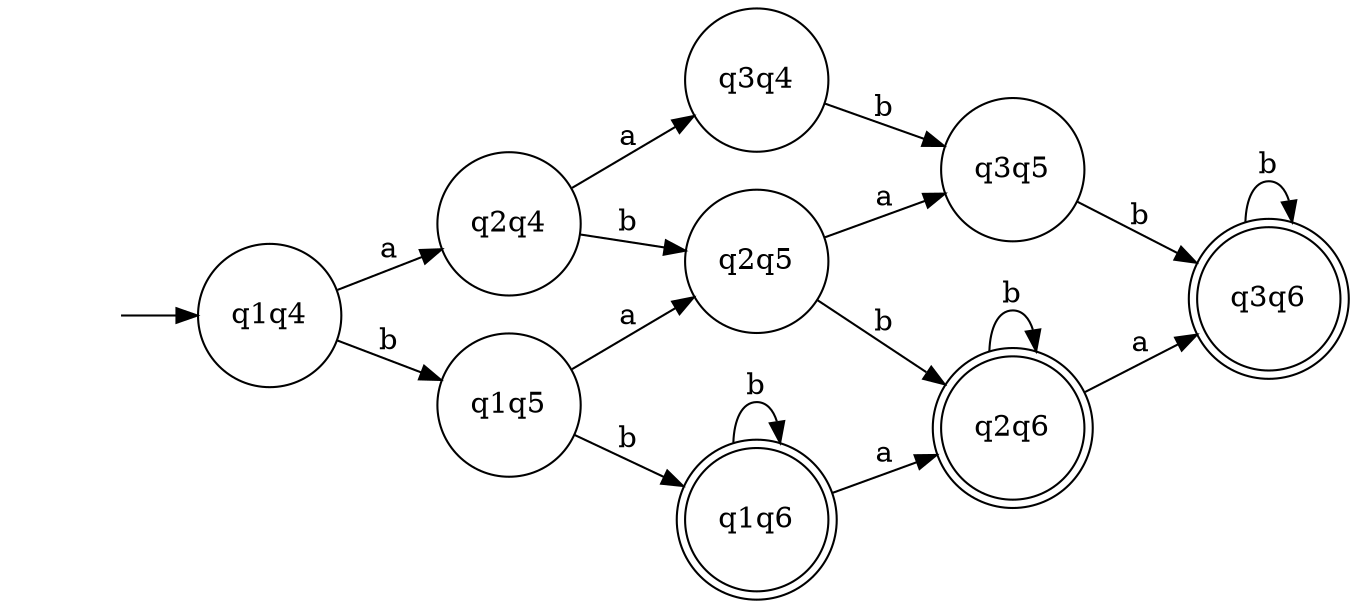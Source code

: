 digraph finite_state_machine {
	rankdir=LR;
	node [shape = doublecircle];  q1q6, q2q6, q3q6;
	node [shape = circle];
	"" [shape = none];"" [shape = none];
	"" -> q1q4;
	q1q4 -> q2q4 [label = "a"];
	q1q5 -> q2q5 [label = "a"];
	q1q6 -> q2q6 [label = "a"];
    q1q4 -> q1q5 [label = "b"];
	q1q5 -> q1q6 [label = "b"];
	q1q6 -> q1q6 [label = "b"];
    q2q4 -> q3q4 [label = "a"];
	q2q5 -> q3q5 [label = "a"];
	q2q6 -> q3q6 [label = "a"];
    q2q4 -> q2q5 [label = "b"];
	q2q5 -> q2q6 [label = "b"];
	q2q6 -> q2q6 [label = "b"];
    q3q4 -> q3q5 [label = "b"];
	q3q5 -> q3q6 [label = "b"];
	q3q6 -> q3q6 [label = "b"];
}
